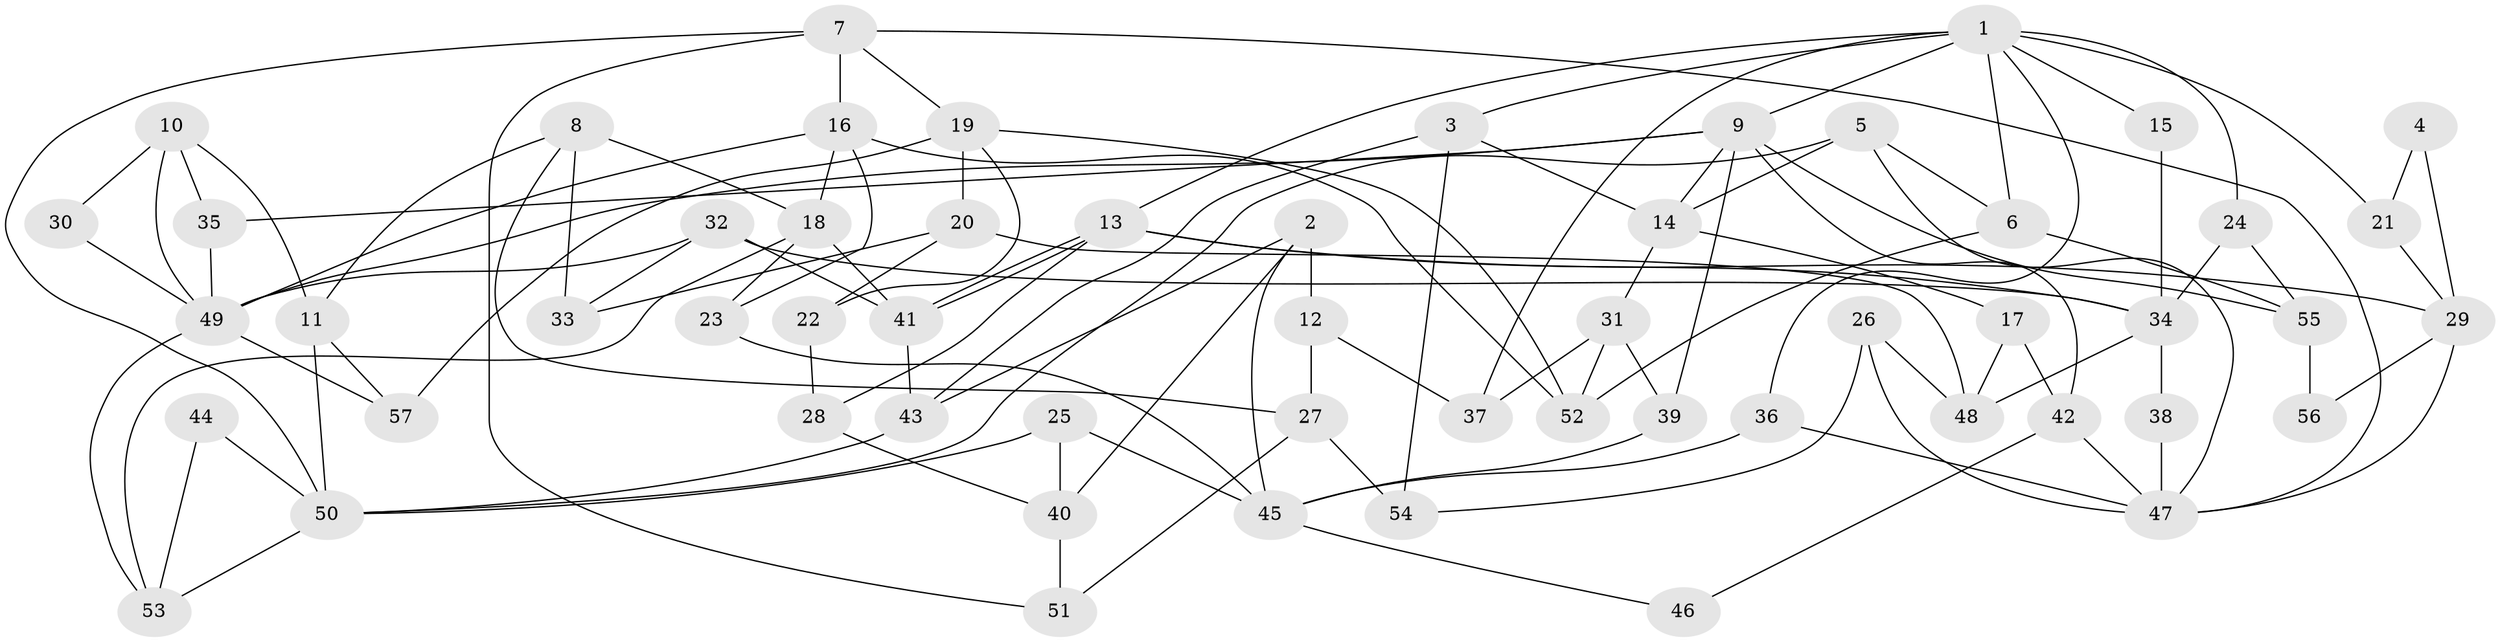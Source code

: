 // Generated by graph-tools (version 1.1) at 2025/15/03/09/25 04:15:19]
// undirected, 57 vertices, 114 edges
graph export_dot {
graph [start="1"]
  node [color=gray90,style=filled];
  1;
  2;
  3;
  4;
  5;
  6;
  7;
  8;
  9;
  10;
  11;
  12;
  13;
  14;
  15;
  16;
  17;
  18;
  19;
  20;
  21;
  22;
  23;
  24;
  25;
  26;
  27;
  28;
  29;
  30;
  31;
  32;
  33;
  34;
  35;
  36;
  37;
  38;
  39;
  40;
  41;
  42;
  43;
  44;
  45;
  46;
  47;
  48;
  49;
  50;
  51;
  52;
  53;
  54;
  55;
  56;
  57;
  1 -- 9;
  1 -- 13;
  1 -- 3;
  1 -- 6;
  1 -- 15;
  1 -- 21;
  1 -- 24;
  1 -- 36;
  1 -- 37;
  2 -- 45;
  2 -- 12;
  2 -- 40;
  2 -- 43;
  3 -- 14;
  3 -- 43;
  3 -- 54;
  4 -- 21;
  4 -- 29;
  5 -- 47;
  5 -- 50;
  5 -- 6;
  5 -- 14;
  6 -- 52;
  6 -- 55;
  7 -- 19;
  7 -- 16;
  7 -- 47;
  7 -- 50;
  7 -- 51;
  8 -- 18;
  8 -- 11;
  8 -- 27;
  8 -- 33;
  9 -- 35;
  9 -- 49;
  9 -- 14;
  9 -- 39;
  9 -- 42;
  9 -- 55;
  10 -- 49;
  10 -- 11;
  10 -- 30;
  10 -- 35;
  11 -- 57;
  11 -- 50;
  12 -- 27;
  12 -- 37;
  13 -- 41;
  13 -- 41;
  13 -- 34;
  13 -- 28;
  13 -- 29;
  14 -- 17;
  14 -- 31;
  15 -- 34;
  16 -- 23;
  16 -- 52;
  16 -- 18;
  16 -- 49;
  17 -- 42;
  17 -- 48;
  18 -- 41;
  18 -- 23;
  18 -- 53;
  19 -- 20;
  19 -- 22;
  19 -- 52;
  19 -- 57;
  20 -- 48;
  20 -- 33;
  20 -- 22;
  21 -- 29;
  22 -- 28;
  23 -- 45;
  24 -- 55;
  24 -- 34;
  25 -- 50;
  25 -- 45;
  25 -- 40;
  26 -- 54;
  26 -- 48;
  26 -- 47;
  27 -- 51;
  27 -- 54;
  28 -- 40;
  29 -- 47;
  29 -- 56;
  30 -- 49;
  31 -- 52;
  31 -- 37;
  31 -- 39;
  32 -- 41;
  32 -- 49;
  32 -- 33;
  32 -- 34;
  34 -- 38;
  34 -- 48;
  35 -- 49;
  36 -- 47;
  36 -- 45;
  38 -- 47;
  39 -- 45;
  40 -- 51;
  41 -- 43;
  42 -- 47;
  42 -- 46;
  43 -- 50;
  44 -- 53;
  44 -- 50;
  45 -- 46;
  49 -- 53;
  49 -- 57;
  50 -- 53;
  55 -- 56;
}
